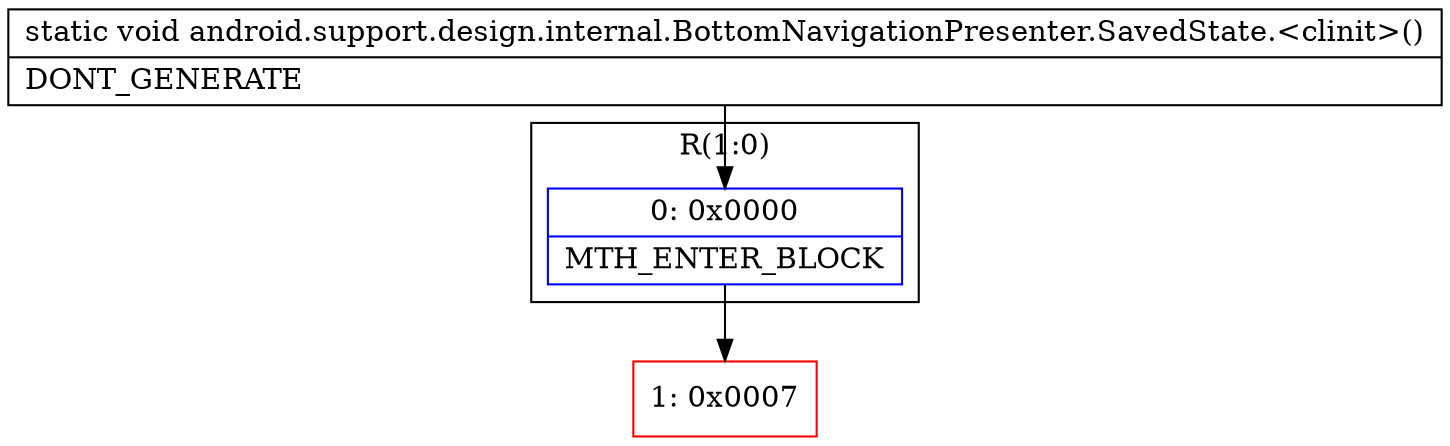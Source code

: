 digraph "CFG forandroid.support.design.internal.BottomNavigationPresenter.SavedState.\<clinit\>()V" {
subgraph cluster_Region_1250563123 {
label = "R(1:0)";
node [shape=record,color=blue];
Node_0 [shape=record,label="{0\:\ 0x0000|MTH_ENTER_BLOCK\l}"];
}
Node_1 [shape=record,color=red,label="{1\:\ 0x0007}"];
MethodNode[shape=record,label="{static void android.support.design.internal.BottomNavigationPresenter.SavedState.\<clinit\>()  | DONT_GENERATE\l}"];
MethodNode -> Node_0;
Node_0 -> Node_1;
}

